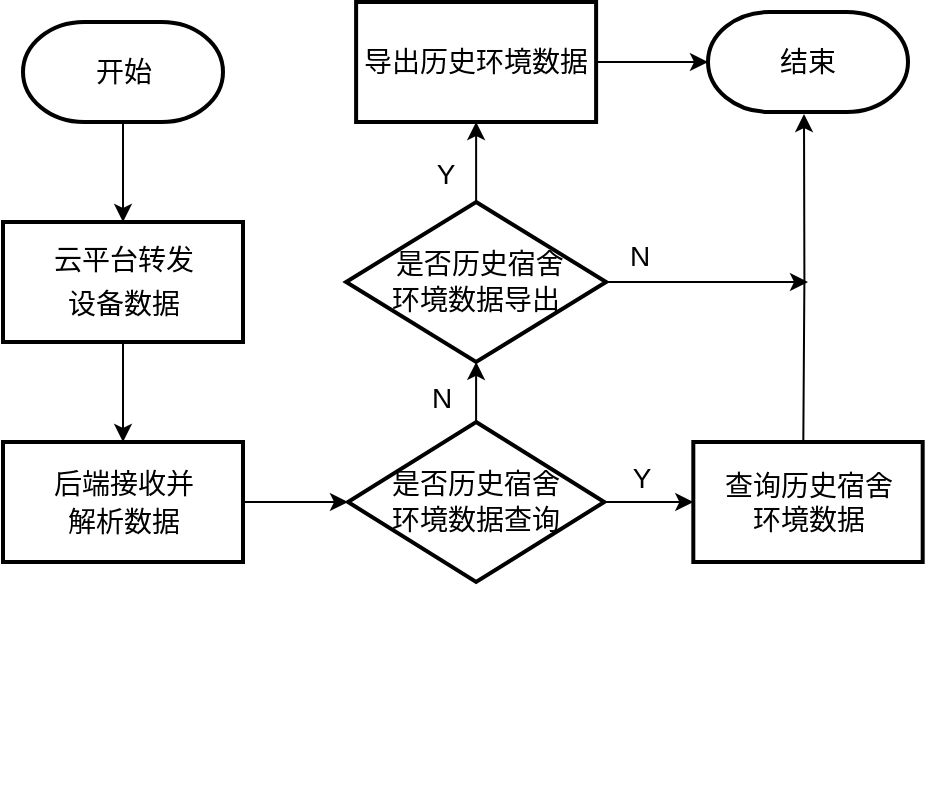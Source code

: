 <mxfile version="27.0.3">
  <diagram name="第 1 页" id="PdUoBdNIA5oblx4fwbAw">
    <mxGraphModel dx="1500" dy="826" grid="1" gridSize="10" guides="1" tooltips="1" connect="1" arrows="1" fold="1" page="1" pageScale="1" pageWidth="827" pageHeight="1169" math="0" shadow="0">
      <root>
        <mxCell id="0" />
        <mxCell id="1" parent="0" />
        <mxCell id="mWx3XJCiQebwv28W2iun-1" value="&lt;font style=&quot;font-size: 14px;&quot;&gt;开始&lt;/font&gt;" style="strokeWidth=2;html=1;shape=mxgraph.flowchart.terminator;whiteSpace=wrap;" vertex="1" parent="1">
          <mxGeometry x="507.5" y="300" width="100" height="50" as="geometry" />
        </mxCell>
        <mxCell id="mWx3XJCiQebwv28W2iun-2" value="" style="edgeStyle=orthogonalEdgeStyle;rounded=0;orthogonalLoop=1;jettySize=auto;html=1;exitX=0.5;exitY=1;exitDx=0;exitDy=0;exitPerimeter=0;" edge="1" parent="1" target="mWx3XJCiQebwv28W2iun-4" source="mWx3XJCiQebwv28W2iun-1">
          <mxGeometry relative="1" as="geometry">
            <mxPoint x="557.5" y="340" as="sourcePoint" />
          </mxGeometry>
        </mxCell>
        <mxCell id="mWx3XJCiQebwv28W2iun-3" value="" style="edgeStyle=orthogonalEdgeStyle;rounded=0;orthogonalLoop=1;jettySize=auto;html=1;" edge="1" parent="1" source="mWx3XJCiQebwv28W2iun-4" target="mWx3XJCiQebwv28W2iun-6">
          <mxGeometry relative="1" as="geometry" />
        </mxCell>
        <mxCell id="mWx3XJCiQebwv28W2iun-4" value="&lt;div style=&quot;line-height: 60%;&quot;&gt;&lt;p class=&quot;MsoNormal&quot;&gt;&lt;font style=&quot;font-size: 14px; line-height: 60%;&quot; face=&quot;Helvetica&quot;&gt;&lt;font&gt;云平台转发&lt;/font&gt;&lt;/font&gt;&lt;/p&gt;&lt;p class=&quot;MsoNormal&quot;&gt;&lt;font style=&quot;font-size: 14px; line-height: 60%;&quot; face=&quot;Helvetica&quot;&gt;&lt;font&gt;设备数据&lt;/font&gt;&lt;/font&gt;&lt;/p&gt;&lt;/div&gt;" style="whiteSpace=wrap;html=1;strokeWidth=2;" vertex="1" parent="1">
          <mxGeometry x="497.5" y="400" width="120" height="60" as="geometry" />
        </mxCell>
        <mxCell id="mWx3XJCiQebwv28W2iun-5" value="" style="edgeStyle=orthogonalEdgeStyle;rounded=0;orthogonalLoop=1;jettySize=auto;html=1;" edge="1" parent="1" source="mWx3XJCiQebwv28W2iun-6" target="mWx3XJCiQebwv28W2iun-9">
          <mxGeometry relative="1" as="geometry" />
        </mxCell>
        <mxCell id="mWx3XJCiQebwv28W2iun-6" value="&lt;div style=&quot;line-height: 50%;&quot;&gt;&lt;p class=&quot;MsoNormal&quot;&gt;&lt;font face=&quot;Helvetica&quot; style=&quot;font-size: 14px; line-height: 50%;&quot;&gt;后端接收并&lt;/font&gt;&lt;/p&gt;&lt;p class=&quot;MsoNormal&quot;&gt;&lt;font face=&quot;Helvetica&quot; style=&quot;font-size: 14px; line-height: 50%;&quot;&gt;解析数据&lt;/font&gt;&lt;/p&gt;&lt;/div&gt;" style="whiteSpace=wrap;html=1;strokeWidth=2;" vertex="1" parent="1">
          <mxGeometry x="497.5" y="510" width="120" height="60" as="geometry" />
        </mxCell>
        <mxCell id="mWx3XJCiQebwv28W2iun-7" value="" style="edgeStyle=orthogonalEdgeStyle;rounded=0;orthogonalLoop=1;jettySize=auto;html=1;" edge="1" parent="1" source="mWx3XJCiQebwv28W2iun-9" target="mWx3XJCiQebwv28W2iun-12">
          <mxGeometry relative="1" as="geometry" />
        </mxCell>
        <mxCell id="mWx3XJCiQebwv28W2iun-25" value="" style="edgeStyle=orthogonalEdgeStyle;rounded=0;orthogonalLoop=1;jettySize=auto;html=1;" edge="1" parent="1" source="mWx3XJCiQebwv28W2iun-9" target="mWx3XJCiQebwv28W2iun-16">
          <mxGeometry relative="1" as="geometry" />
        </mxCell>
        <mxCell id="mWx3XJCiQebwv28W2iun-9" value="&lt;div style=&quot;line-height: 40%;&quot;&gt;&lt;p class=&quot;MsoNormal&quot;&gt;&lt;font style=&quot;font-size: 14px;&quot; face=&quot;Helvetica&quot;&gt;是否&lt;font style=&quot;&quot;&gt;历史宿舍&lt;/font&gt;&lt;/font&gt;&lt;/p&gt;&lt;p class=&quot;MsoNormal&quot;&gt;&lt;font face=&quot;Helvetica&quot;&gt;&lt;font style=&quot;font-size: 14px;&quot;&gt;环境数据查询&lt;/font&gt;&lt;/font&gt;&lt;/p&gt;&lt;/div&gt;" style="rhombus;whiteSpace=wrap;html=1;strokeWidth=2;" vertex="1" parent="1">
          <mxGeometry x="670" y="500" width="128.13" height="80" as="geometry" />
        </mxCell>
        <mxCell id="mWx3XJCiQebwv28W2iun-23" value="" style="edgeStyle=orthogonalEdgeStyle;rounded=0;orthogonalLoop=1;jettySize=auto;html=1;" edge="1" parent="1" source="mWx3XJCiQebwv28W2iun-12" target="mWx3XJCiQebwv28W2iun-14">
          <mxGeometry relative="1" as="geometry" />
        </mxCell>
        <mxCell id="mWx3XJCiQebwv28W2iun-30" style="edgeStyle=orthogonalEdgeStyle;rounded=0;orthogonalLoop=1;jettySize=auto;html=1;exitX=1;exitY=0.5;exitDx=0;exitDy=0;" edge="1" parent="1" source="mWx3XJCiQebwv28W2iun-12">
          <mxGeometry relative="1" as="geometry">
            <mxPoint x="900" y="430" as="targetPoint" />
          </mxGeometry>
        </mxCell>
        <mxCell id="mWx3XJCiQebwv28W2iun-12" value="&lt;div style=&quot;line-height: 40%;&quot;&gt;&lt;p class=&quot;MsoNormal&quot;&gt;&lt;font style=&quot;font-size: 14px;&quot; face=&quot;Helvetica&quot;&gt;&amp;nbsp;&lt;font style=&quot;&quot;&gt;是否&lt;/font&gt;&lt;font style=&quot;&quot;&gt;历史宿舍&lt;/font&gt;&lt;/font&gt;&lt;/p&gt;&lt;p class=&quot;MsoNormal&quot;&gt;&lt;font face=&quot;Helvetica&quot;&gt;&lt;font style=&quot;font-size: 14px;&quot;&gt;环境数据导出&lt;/font&gt;&lt;/font&gt;&lt;/p&gt;&lt;/div&gt;" style="rhombus;whiteSpace=wrap;html=1;strokeWidth=2;" vertex="1" parent="1">
          <mxGeometry x="669.06" y="390" width="130" height="80" as="geometry" />
        </mxCell>
        <mxCell id="mWx3XJCiQebwv28W2iun-24" value="" style="edgeStyle=orthogonalEdgeStyle;rounded=0;orthogonalLoop=1;jettySize=auto;html=1;" edge="1" parent="1" source="mWx3XJCiQebwv28W2iun-14" target="mWx3XJCiQebwv28W2iun-22">
          <mxGeometry relative="1" as="geometry" />
        </mxCell>
        <mxCell id="mWx3XJCiQebwv28W2iun-14" value="&lt;p class=&quot;MsoNormal&quot;&gt;&lt;font face=&quot;Helvetica&quot; style=&quot;font-size: 14px;&quot;&gt;导出历史环境数据&lt;/font&gt;&lt;/p&gt;" style="whiteSpace=wrap;html=1;strokeWidth=2;" vertex="1" parent="1">
          <mxGeometry x="674.055" y="290" width="120" height="60" as="geometry" />
        </mxCell>
        <mxCell id="mWx3XJCiQebwv28W2iun-16" value="&lt;font style=&quot;font-size: 14px;&quot;&gt;查询历史宿舍&lt;/font&gt;&lt;div&gt;&lt;font style=&quot;font-size: 14px;&quot;&gt;环境数据&lt;/font&gt;&lt;/div&gt;" style="whiteSpace=wrap;html=1;strokeWidth=2;" vertex="1" parent="1">
          <mxGeometry x="842.66" y="510" width="114.68" height="60" as="geometry" />
        </mxCell>
        <mxCell id="mWx3XJCiQebwv28W2iun-21" style="edgeStyle=orthogonalEdgeStyle;rounded=0;orthogonalLoop=1;jettySize=auto;html=1;exitX=0.5;exitY=1;exitDx=0;exitDy=0;" edge="1" parent="1">
          <mxGeometry relative="1" as="geometry">
            <mxPoint x="537.49" y="680" as="sourcePoint" />
            <mxPoint x="537.49" y="680" as="targetPoint" />
          </mxGeometry>
        </mxCell>
        <mxCell id="mWx3XJCiQebwv28W2iun-22" value="&lt;font style=&quot;font-size: 14px;&quot;&gt;结束&lt;/font&gt;" style="strokeWidth=2;html=1;shape=mxgraph.flowchart.terminator;whiteSpace=wrap;" vertex="1" parent="1">
          <mxGeometry x="850" y="295" width="100" height="50" as="geometry" />
        </mxCell>
        <mxCell id="mWx3XJCiQebwv28W2iun-26" style="edgeStyle=orthogonalEdgeStyle;rounded=0;orthogonalLoop=1;jettySize=auto;html=1;exitX=0.5;exitY=0;exitDx=0;exitDy=0;entryX=0.43;entryY=1.02;entryDx=0;entryDy=0;entryPerimeter=0;" edge="1" parent="1">
          <mxGeometry relative="1" as="geometry">
            <mxPoint x="897.66" y="510" as="sourcePoint" />
            <mxPoint x="898" y="346" as="targetPoint" />
          </mxGeometry>
        </mxCell>
        <mxCell id="mWx3XJCiQebwv28W2iun-27" value="&lt;font style=&quot;font-size: 14px;&quot;&gt;Y&lt;/font&gt;" style="text;html=1;align=center;verticalAlign=middle;whiteSpace=wrap;rounded=0;" vertex="1" parent="1">
          <mxGeometry x="787" y="513" width="60" height="30" as="geometry" />
        </mxCell>
        <mxCell id="mWx3XJCiQebwv28W2iun-28" value="&lt;font style=&quot;font-size: 14px;&quot;&gt;N&lt;/font&gt;" style="text;html=1;align=center;verticalAlign=middle;whiteSpace=wrap;rounded=0;" vertex="1" parent="1">
          <mxGeometry x="687" y="473" width="60" height="30" as="geometry" />
        </mxCell>
        <mxCell id="mWx3XJCiQebwv28W2iun-29" value="&lt;font style=&quot;font-size: 14px;&quot;&gt;Y&lt;/font&gt;" style="text;html=1;align=center;verticalAlign=middle;whiteSpace=wrap;rounded=0;" vertex="1" parent="1">
          <mxGeometry x="689" y="361" width="60" height="30" as="geometry" />
        </mxCell>
        <mxCell id="mWx3XJCiQebwv28W2iun-31" value="&lt;font style=&quot;font-size: 14px;&quot;&gt;N&lt;/font&gt;" style="text;html=1;align=center;verticalAlign=middle;whiteSpace=wrap;rounded=0;" vertex="1" parent="1">
          <mxGeometry x="785.66" y="402" width="60" height="30" as="geometry" />
        </mxCell>
      </root>
    </mxGraphModel>
  </diagram>
</mxfile>
